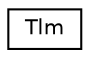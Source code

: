 digraph "Graphical Class Hierarchy"
{
  edge [fontname="Helvetica",fontsize="10",labelfontname="Helvetica",labelfontsize="10"];
  node [fontname="Helvetica",fontsize="10",shape=record];
  rankdir="LR";
  Node1 [label="Tlm",height=0.2,width=0.4,color="black", fillcolor="white", style="filled",URL="$struct_tlm.html"];
}
